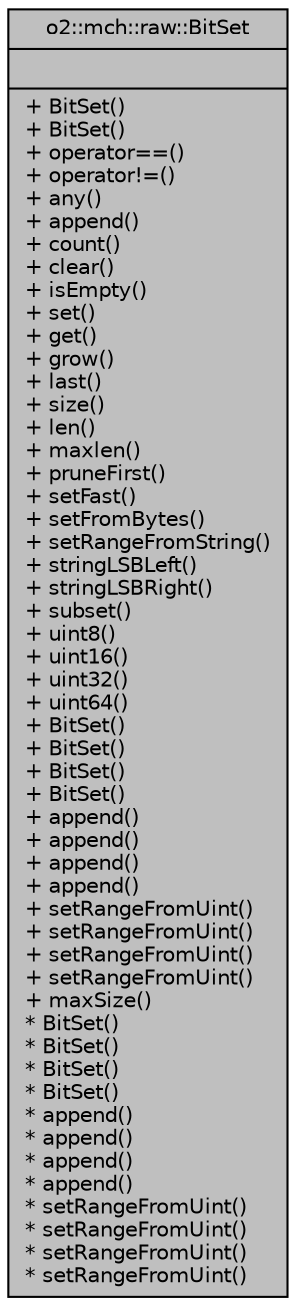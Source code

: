 digraph "o2::mch::raw::BitSet"
{
 // INTERACTIVE_SVG=YES
  bgcolor="transparent";
  edge [fontname="Helvetica",fontsize="10",labelfontname="Helvetica",labelfontsize="10"];
  node [fontname="Helvetica",fontsize="10",shape=record];
  Node1 [label="{o2::mch::raw::BitSet\n||+ BitSet()\l+ BitSet()\l+ operator==()\l+ operator!=()\l+ any()\l+ append()\l+ count()\l+ clear()\l+ isEmpty()\l+ set()\l+ get()\l+ grow()\l+ last()\l+ size()\l+ len()\l+ maxlen()\l+ pruneFirst()\l+ setFast()\l+ setFromBytes()\l+ setRangeFromString()\l+ stringLSBLeft()\l+ stringLSBRight()\l+ subset()\l+ uint8()\l+ uint16()\l+ uint32()\l+ uint64()\l+ BitSet()\l+ BitSet()\l+ BitSet()\l+ BitSet()\l+ append()\l+ append()\l+ append()\l+ append()\l+ setRangeFromUint()\l+ setRangeFromUint()\l+ setRangeFromUint()\l+ setRangeFromUint()\l+ maxSize()\l* BitSet()\l* BitSet()\l* BitSet()\l* BitSet()\l* append()\l* append()\l* append()\l* append()\l* setRangeFromUint()\l* setRangeFromUint()\l* setRangeFromUint()\l* setRangeFromUint()\l}",height=0.2,width=0.4,color="black", fillcolor="grey75", style="filled", fontcolor="black"];
}
